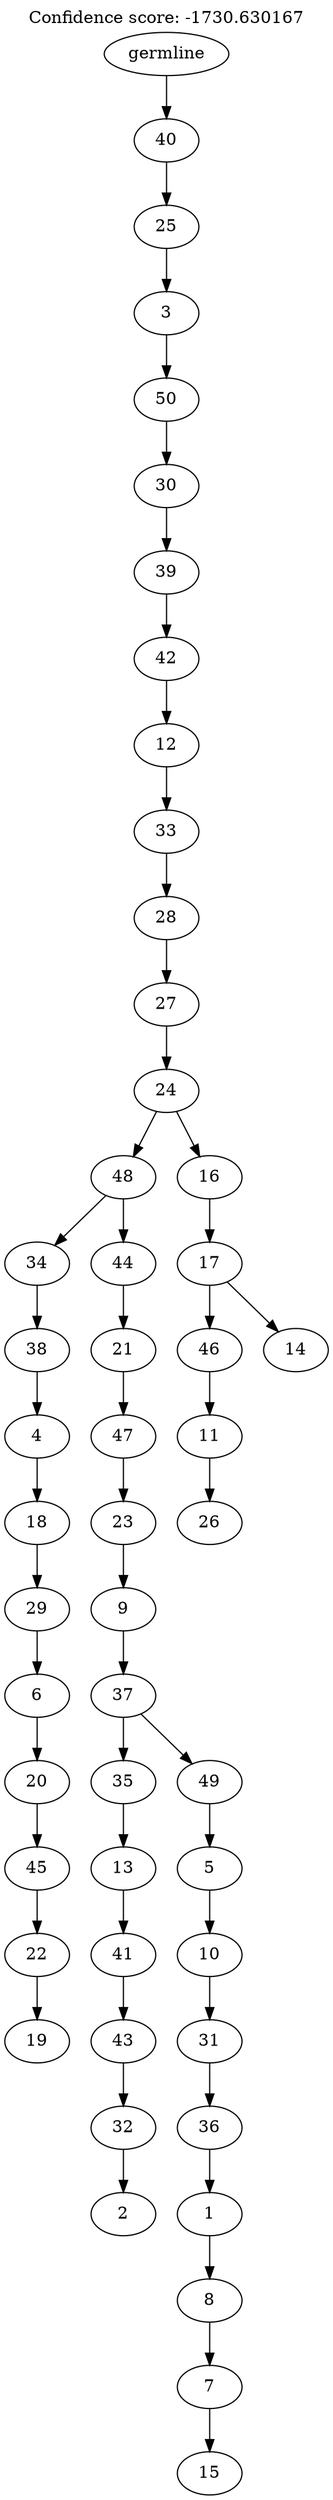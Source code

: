 digraph g {
	"49" -> "50";
	"50" [label="19"];
	"48" -> "49";
	"49" [label="22"];
	"47" -> "48";
	"48" [label="45"];
	"46" -> "47";
	"47" [label="20"];
	"45" -> "46";
	"46" [label="6"];
	"44" -> "45";
	"45" [label="29"];
	"43" -> "44";
	"44" [label="18"];
	"42" -> "43";
	"43" [label="4"];
	"41" -> "42";
	"42" [label="38"];
	"39" -> "40";
	"40" [label="2"];
	"38" -> "39";
	"39" [label="32"];
	"37" -> "38";
	"38" [label="43"];
	"36" -> "37";
	"37" [label="41"];
	"35" -> "36";
	"36" [label="13"];
	"33" -> "34";
	"34" [label="15"];
	"32" -> "33";
	"33" [label="7"];
	"31" -> "32";
	"32" [label="8"];
	"30" -> "31";
	"31" [label="1"];
	"29" -> "30";
	"30" [label="36"];
	"28" -> "29";
	"29" [label="31"];
	"27" -> "28";
	"28" [label="10"];
	"26" -> "27";
	"27" [label="5"];
	"25" -> "26";
	"26" [label="49"];
	"25" -> "35";
	"35" [label="35"];
	"24" -> "25";
	"25" [label="37"];
	"23" -> "24";
	"24" [label="9"];
	"22" -> "23";
	"23" [label="23"];
	"21" -> "22";
	"22" [label="47"];
	"20" -> "21";
	"21" [label="21"];
	"19" -> "20";
	"20" [label="44"];
	"19" -> "41";
	"41" [label="34"];
	"17" -> "18";
	"18" [label="26"];
	"16" -> "17";
	"17" [label="11"];
	"14" -> "15";
	"15" [label="14"];
	"14" -> "16";
	"16" [label="46"];
	"13" -> "14";
	"14" [label="17"];
	"12" -> "13";
	"13" [label="16"];
	"12" -> "19";
	"19" [label="48"];
	"11" -> "12";
	"12" [label="24"];
	"10" -> "11";
	"11" [label="27"];
	"9" -> "10";
	"10" [label="28"];
	"8" -> "9";
	"9" [label="33"];
	"7" -> "8";
	"8" [label="12"];
	"6" -> "7";
	"7" [label="42"];
	"5" -> "6";
	"6" [label="39"];
	"4" -> "5";
	"5" [label="30"];
	"3" -> "4";
	"4" [label="50"];
	"2" -> "3";
	"3" [label="3"];
	"1" -> "2";
	"2" [label="25"];
	"0" -> "1";
	"1" [label="40"];
	"0" [label="germline"];
	labelloc="t";
	label="Confidence score: -1730.630167";
}
